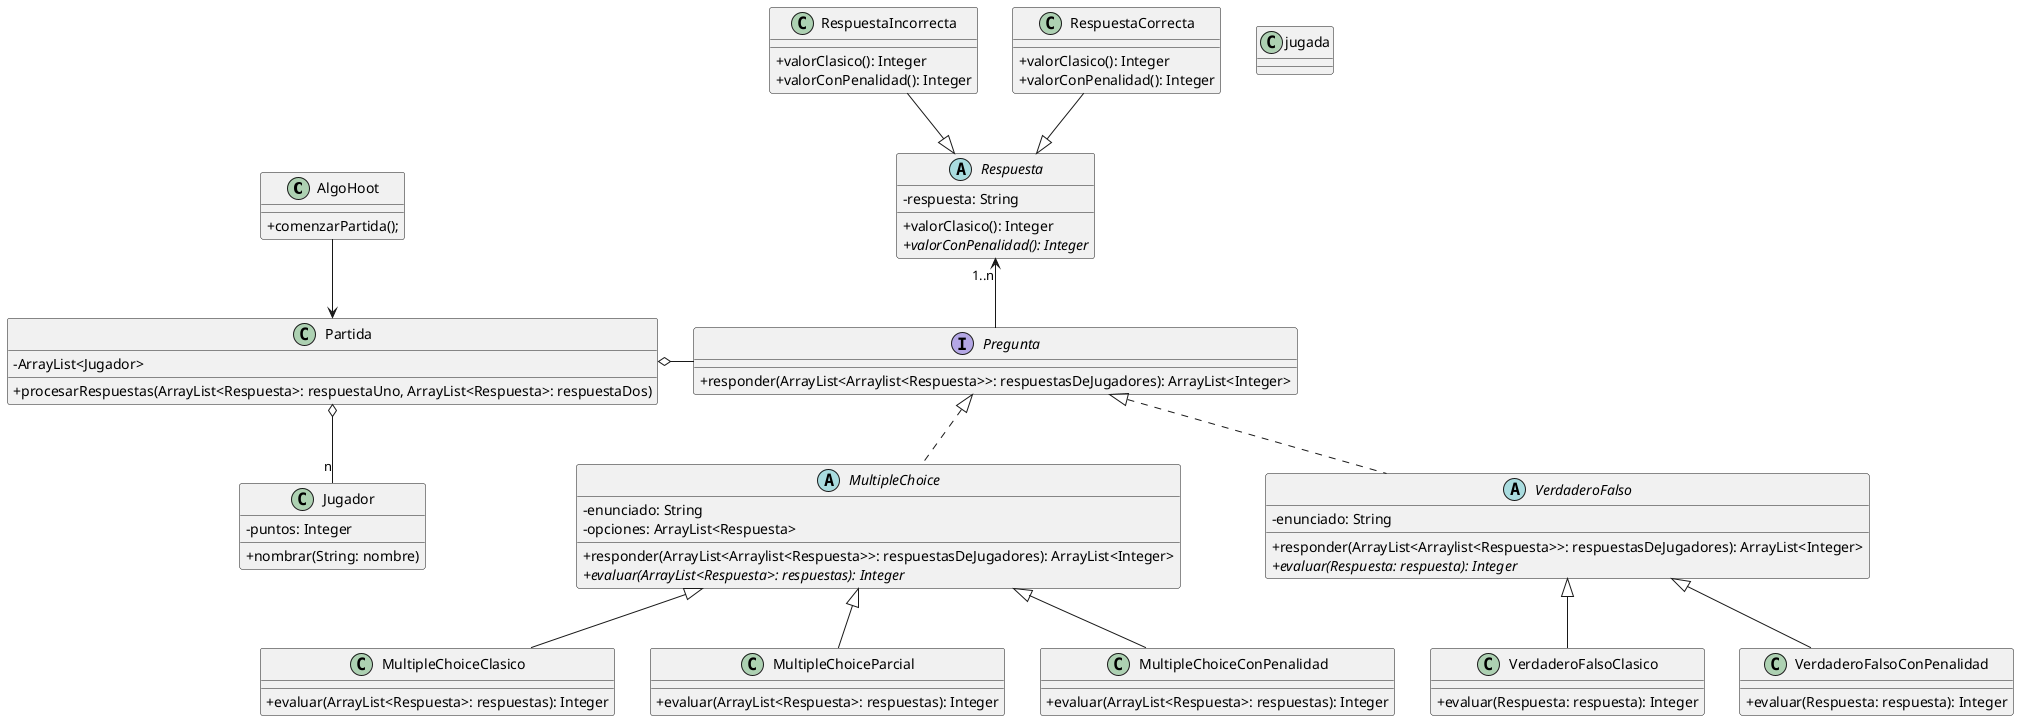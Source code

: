 @startuml
skinparam classAttributeIconSize 0

class AlgoHoot{
    +comenzarPartida();
}
interface Pregunta {
    + responder(ArrayList<Arraylist<Respuesta>>: respuestasDeJugadores): ArrayList<Integer>
}

abstract class MultipleChoice {
    - enunciado: String
    - opciones: ArrayList<Respuesta>
    + responder(ArrayList<Arraylist<Respuesta>>: respuestasDeJugadores): ArrayList<Integer>
    + {abstract} evaluar(ArrayList<Respuesta>: respuestas): Integer
}

class MultipleChoiceClasico{
    + evaluar(ArrayList<Respuesta>: respuestas): Integer
}

class MultipleChoiceParcial{
    + evaluar(ArrayList<Respuesta>: respuestas): Integer
}

class MultipleChoiceConPenalidad{
    + evaluar(ArrayList<Respuesta>: respuestas): Integer
}

abstract class VerdaderoFalso {
    - enunciado: String
    + responder(ArrayList<Arraylist<Respuesta>>: respuestasDeJugadores): ArrayList<Integer>
    + {abstract} evaluar(Respuesta: respuesta): Integer
}

class VerdaderoFalsoClasico{
    + evaluar(Respuesta: respuesta): Integer
}

class VerdaderoFalsoConPenalidad{
    + evaluar(Respuesta: respuesta): Integer
}

abstract class Respuesta {
    - respuesta: String
    + valorClasico(): Integer
    + {abstract} valorConPenalidad(): Integer
}

class RespuestaCorrecta{
    + valorClasico(): Integer
    +  valorConPenalidad(): Integer
}

class RespuestaIncorrecta{
    + valorClasico(): Integer
    + valorConPenalidad(): Integer
}

class Partida{
    -ArrayList<Jugador>

    +procesarRespuestas(ArrayList<Respuesta>: respuestaUno, ArrayList<Respuesta>: respuestaDos)
}


class Jugador{
    - puntos: Integer

    + nombrar(String: nombre)

}
class jugada{

}

MultipleChoice <|-down- MultipleChoiceClasico
MultipleChoice <|-down- MultipleChoiceParcial
MultipleChoice <|-- MultipleChoiceConPenalidad
VerdaderoFalso <|-- VerdaderoFalsoClasico
VerdaderoFalso <|-- VerdaderoFalsoConPenalidad

Pregunta -up-> "1..n" Respuesta

Jugador "n" -up-o Partida

Pregunta -left-o Partida


Pregunta <|.. MultipleChoice
Pregunta <|.. VerdaderoFalso
Respuesta <|-up- RespuestaCorrecta
Respuesta <|-up- RespuestaIncorrecta

Partida <-up- AlgoHoot

@enduml